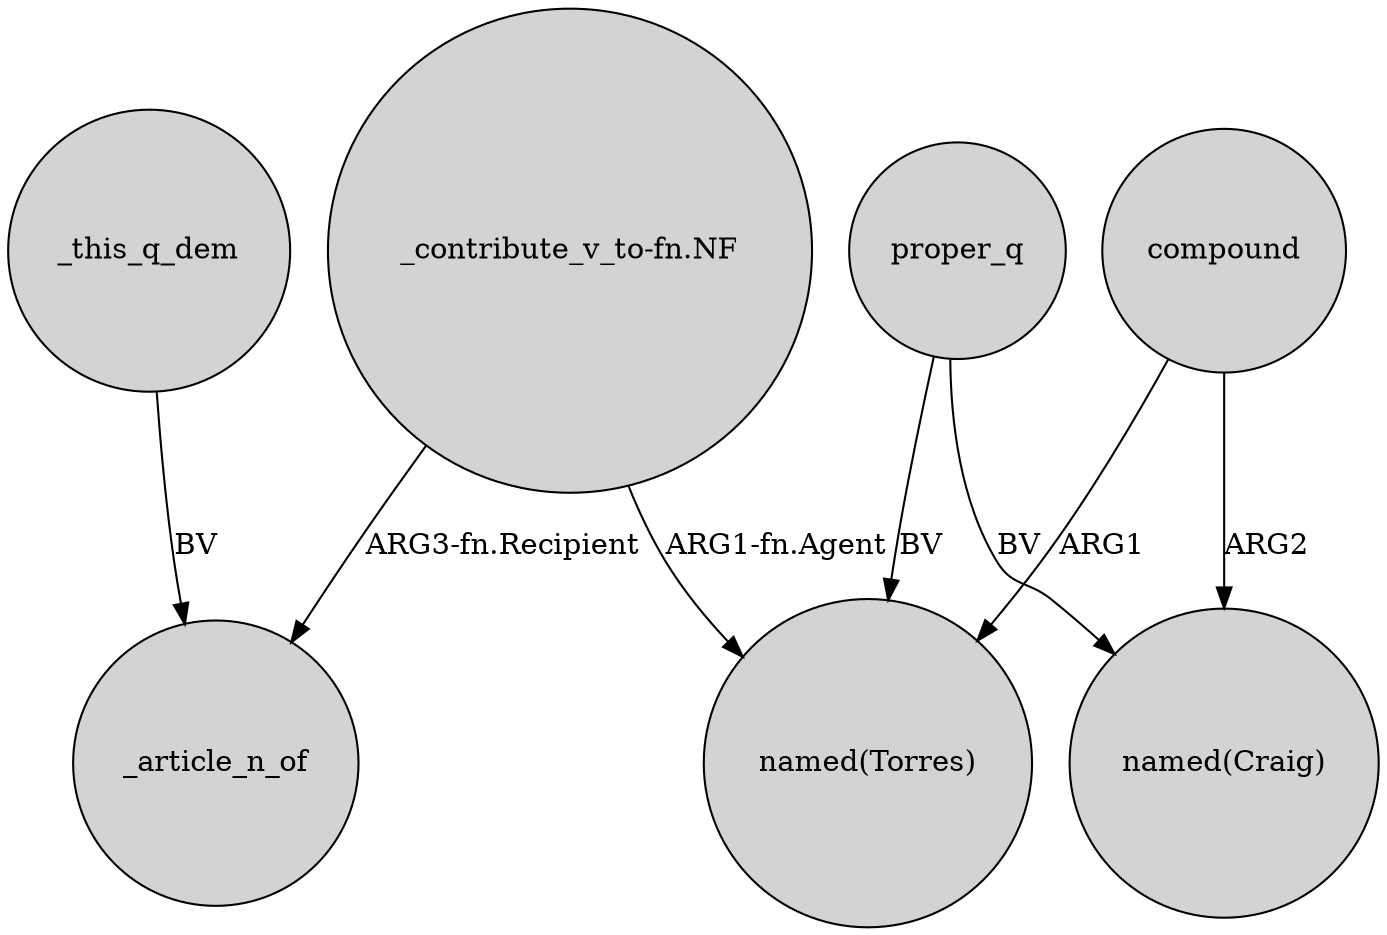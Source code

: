 digraph {
	node [shape=circle style=filled]
	_this_q_dem -> _article_n_of [label=BV]
	"_contribute_v_to-fn.NF" -> _article_n_of [label="ARG3-fn.Recipient"]
	proper_q -> "named(Torres)" [label=BV]
	compound -> "named(Craig)" [label=ARG2]
	proper_q -> "named(Craig)" [label=BV]
	compound -> "named(Torres)" [label=ARG1]
	"_contribute_v_to-fn.NF" -> "named(Torres)" [label="ARG1-fn.Agent"]
}
